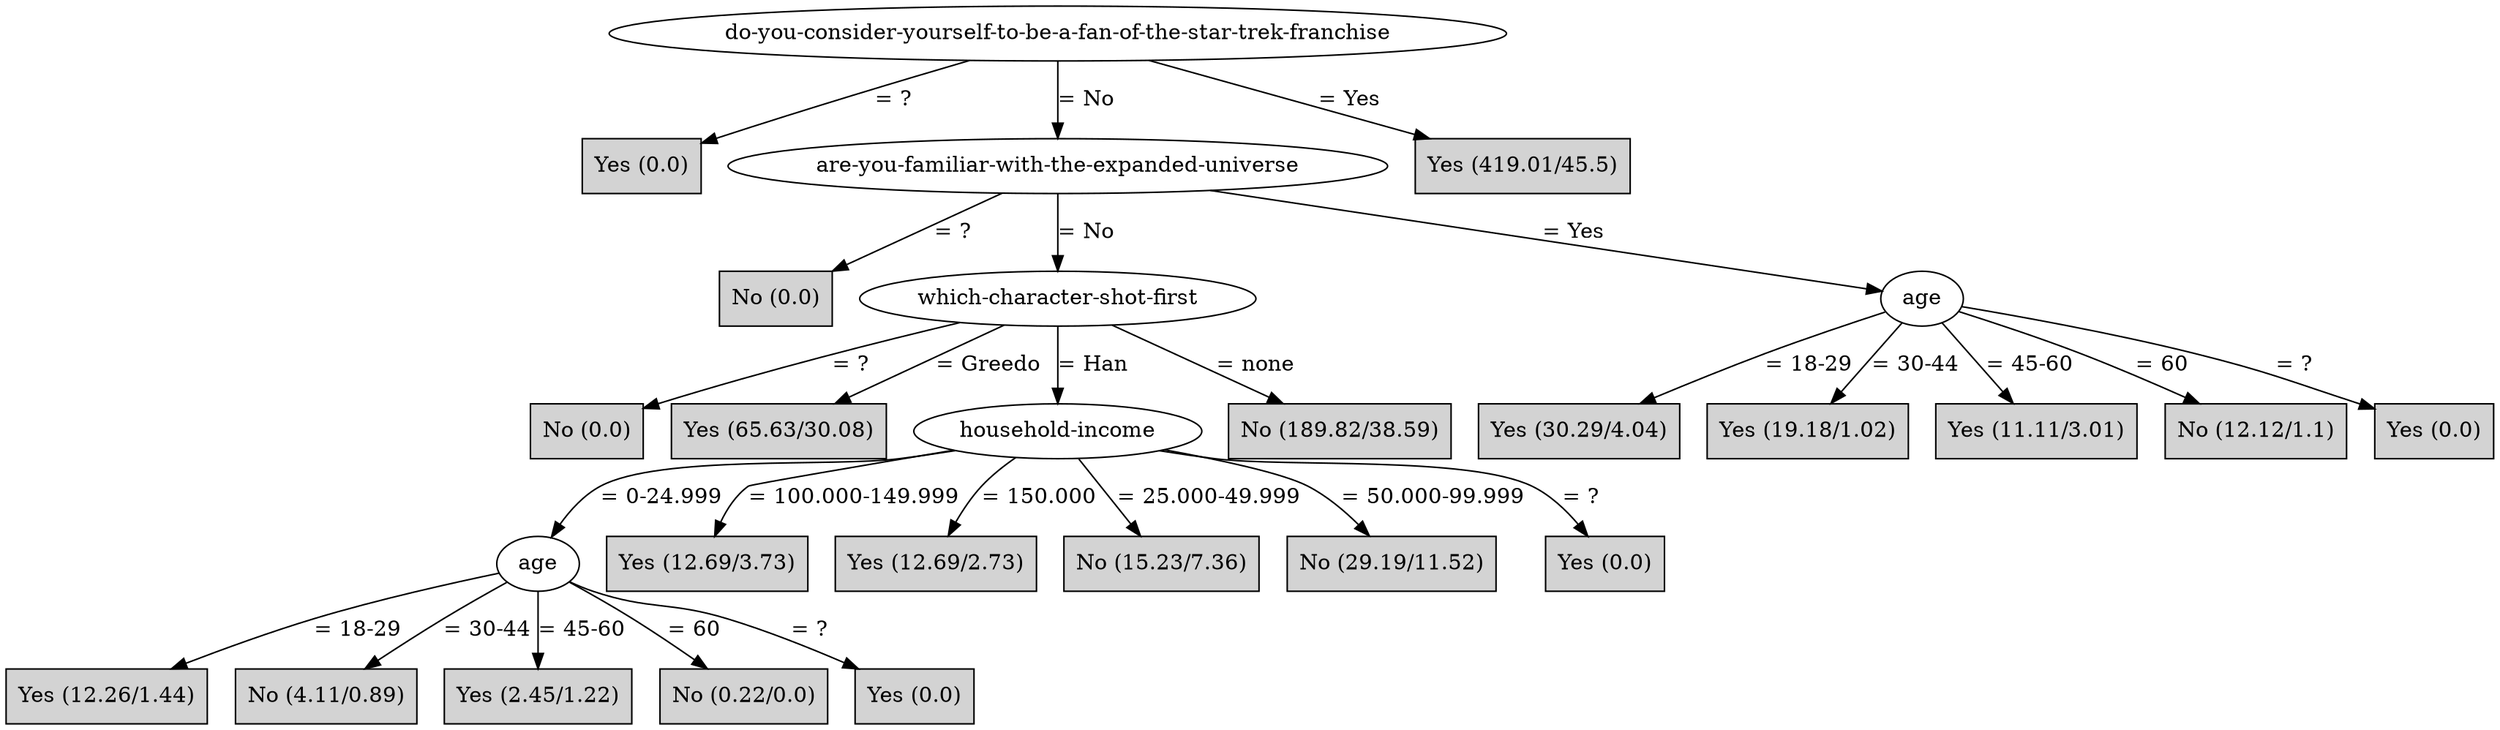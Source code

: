 digraph J48Tree {
N0 [label="do-you-consider-yourself-to-be-a-fan-of-the-star-trek-franchise" ]
N0->N1 [label="= ?"]
N1 [label="Yes (0.0)" shape=box style=filled ]
N0->N2 [label="= No"]
N2 [label="are-you-familiar-with-the-expanded-universe" ]
N2->N3 [label="= ?"]
N3 [label="No (0.0)" shape=box style=filled ]
N2->N4 [label="= No"]
N4 [label="which-character-shot-first" ]
N4->N5 [label="= ?"]
N5 [label="No (0.0)" shape=box style=filled ]
N4->N6 [label="= Greedo"]
N6 [label="Yes (65.63/30.08)" shape=box style=filled ]
N4->N7 [label="= Han"]
N7 [label="household-income" ]
N7->N8 [label="= 0-24.999"]
N8 [label="age" ]
N8->N9 [label="= 18-29"]
N9 [label="Yes (12.26/1.44)" shape=box style=filled ]
N8->N10 [label="= 30-44"]
N10 [label="No (4.11/0.89)" shape=box style=filled ]
N8->N11 [label="= 45-60"]
N11 [label="Yes (2.45/1.22)" shape=box style=filled ]
N8->N12 [label="= 60"]
N12 [label="No (0.22/0.0)" shape=box style=filled ]
N8->N13 [label="= ?"]
N13 [label="Yes (0.0)" shape=box style=filled ]
N7->N14 [label="= 100.000-149.999"]
N14 [label="Yes (12.69/3.73)" shape=box style=filled ]
N7->N15 [label="= 150.000"]
N15 [label="Yes (12.69/2.73)" shape=box style=filled ]
N7->N16 [label="= 25.000-49.999"]
N16 [label="No (15.23/7.36)" shape=box style=filled ]
N7->N17 [label="= 50.000-99.999"]
N17 [label="No (29.19/11.52)" shape=box style=filled ]
N7->N18 [label="= ?"]
N18 [label="Yes (0.0)" shape=box style=filled ]
N4->N19 [label="= none"]
N19 [label="No (189.82/38.59)" shape=box style=filled ]
N2->N20 [label="= Yes"]
N20 [label="age" ]
N20->N21 [label="= 18-29"]
N21 [label="Yes (30.29/4.04)" shape=box style=filled ]
N20->N22 [label="= 30-44"]
N22 [label="Yes (19.18/1.02)" shape=box style=filled ]
N20->N23 [label="= 45-60"]
N23 [label="Yes (11.11/3.01)" shape=box style=filled ]
N20->N24 [label="= 60"]
N24 [label="No (12.12/1.1)" shape=box style=filled ]
N20->N25 [label="= ?"]
N25 [label="Yes (0.0)" shape=box style=filled ]
N0->N26 [label="= Yes"]
N26 [label="Yes (419.01/45.5)" shape=box style=filled ]
}

